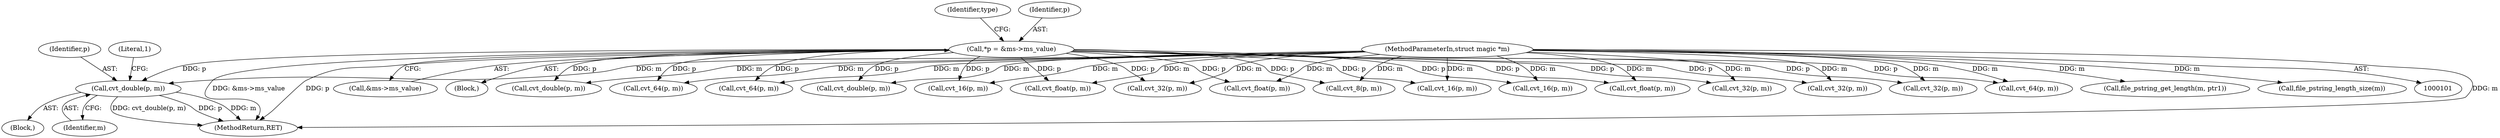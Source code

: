 digraph "0_file_27a14bc7ba285a0a5ebfdb55e54001aa11932b08@pointer" {
"1000880" [label="(Call,cvt_double(p, m))"];
"1000107" [label="(Call,*p = &ms->ms_value)"];
"1000103" [label="(MethodParameterIn,struct magic *m)"];
"1000109" [label="(Call,&ms->ms_value)"];
"1000124" [label="(Call,cvt_8(p, m))"];
"1000700" [label="(Call,cvt_float(p, m))"];
"1000289" [label="(Call,cvt_32(p, m))"];
"1000147" [label="(Call,cvt_64(p, m))"];
"1000606" [label="(Call,cvt_float(p, m))"];
"1000122" [label="(Block,)"];
"1000706" [label="(Call,cvt_double(p, m))"];
"1000410" [label="(Call,cvt_16(p, m))"];
"1000902" [label="(MethodReturn,RET)"];
"1000105" [label="(Block,)"];
"1000242" [label="(Call,cvt_16(p, m))"];
"1000884" [label="(Literal,1)"];
"1000107" [label="(Call,*p = &ms->ms_value)"];
"1000553" [label="(Call,cvt_64(p, m))"];
"1000880" [label="(Call,cvt_double(p, m))"];
"1000793" [label="(Call,cvt_double(p, m))"];
"1000188" [label="(Call,file_pstring_get_length(m, ptr1))"];
"1000457" [label="(Call,cvt_32(p, m))"];
"1000116" [label="(Identifier,type)"];
"1000183" [label="(Call,file_pstring_length_size(m))"];
"1000138" [label="(Call,cvt_32(p, m))"];
"1000882" [label="(Identifier,m)"];
"1000385" [label="(Call,cvt_64(p, m))"];
"1000108" [label="(Identifier,p)"];
"1000103" [label="(MethodParameterIn,struct magic *m)"];
"1000881" [label="(Identifier,p)"];
"1000653" [label="(Call,cvt_float(p, m))"];
"1000600" [label="(Call,cvt_32(p, m))"];
"1000130" [label="(Call,cvt_16(p, m))"];
"1000880" -> "1000122"  [label="AST: "];
"1000880" -> "1000882"  [label="CFG: "];
"1000881" -> "1000880"  [label="AST: "];
"1000882" -> "1000880"  [label="AST: "];
"1000884" -> "1000880"  [label="CFG: "];
"1000880" -> "1000902"  [label="DDG: p"];
"1000880" -> "1000902"  [label="DDG: m"];
"1000880" -> "1000902"  [label="DDG: cvt_double(p, m)"];
"1000107" -> "1000880"  [label="DDG: p"];
"1000103" -> "1000880"  [label="DDG: m"];
"1000107" -> "1000105"  [label="AST: "];
"1000107" -> "1000109"  [label="CFG: "];
"1000108" -> "1000107"  [label="AST: "];
"1000109" -> "1000107"  [label="AST: "];
"1000116" -> "1000107"  [label="CFG: "];
"1000107" -> "1000902"  [label="DDG: p"];
"1000107" -> "1000902"  [label="DDG: &ms->ms_value"];
"1000107" -> "1000124"  [label="DDG: p"];
"1000107" -> "1000130"  [label="DDG: p"];
"1000107" -> "1000138"  [label="DDG: p"];
"1000107" -> "1000147"  [label="DDG: p"];
"1000107" -> "1000242"  [label="DDG: p"];
"1000107" -> "1000289"  [label="DDG: p"];
"1000107" -> "1000385"  [label="DDG: p"];
"1000107" -> "1000410"  [label="DDG: p"];
"1000107" -> "1000457"  [label="DDG: p"];
"1000107" -> "1000553"  [label="DDG: p"];
"1000107" -> "1000600"  [label="DDG: p"];
"1000107" -> "1000606"  [label="DDG: p"];
"1000107" -> "1000653"  [label="DDG: p"];
"1000107" -> "1000700"  [label="DDG: p"];
"1000107" -> "1000706"  [label="DDG: p"];
"1000107" -> "1000793"  [label="DDG: p"];
"1000103" -> "1000101"  [label="AST: "];
"1000103" -> "1000902"  [label="DDG: m"];
"1000103" -> "1000124"  [label="DDG: m"];
"1000103" -> "1000130"  [label="DDG: m"];
"1000103" -> "1000138"  [label="DDG: m"];
"1000103" -> "1000147"  [label="DDG: m"];
"1000103" -> "1000183"  [label="DDG: m"];
"1000103" -> "1000188"  [label="DDG: m"];
"1000103" -> "1000242"  [label="DDG: m"];
"1000103" -> "1000289"  [label="DDG: m"];
"1000103" -> "1000385"  [label="DDG: m"];
"1000103" -> "1000410"  [label="DDG: m"];
"1000103" -> "1000457"  [label="DDG: m"];
"1000103" -> "1000553"  [label="DDG: m"];
"1000103" -> "1000600"  [label="DDG: m"];
"1000103" -> "1000606"  [label="DDG: m"];
"1000103" -> "1000653"  [label="DDG: m"];
"1000103" -> "1000700"  [label="DDG: m"];
"1000103" -> "1000706"  [label="DDG: m"];
"1000103" -> "1000793"  [label="DDG: m"];
}
